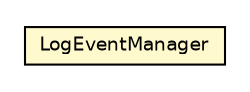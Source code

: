 #!/usr/local/bin/dot
#
# Class diagram 
# Generated by UMLGraph version R5_6 (http://www.umlgraph.org/)
#

digraph G {
	edge [fontname="Helvetica",fontsize=10,labelfontname="Helvetica",labelfontsize=10];
	node [fontname="Helvetica",fontsize=10,shape=plaintext];
	nodesep=0.25;
	ranksep=0.5;
	// net.ljcomputing.logging.LogEventManager
	c91 [label=<<table title="net.ljcomputing.logging.LogEventManager" border="0" cellborder="1" cellspacing="0" cellpadding="2" port="p" bgcolor="lemonChiffon" href="./LogEventManager.html">
		<tr><td><table border="0" cellspacing="0" cellpadding="1">
<tr><td align="center" balign="center"> LogEventManager </td></tr>
		</table></td></tr>
		</table>>, URL="./LogEventManager.html", fontname="Helvetica", fontcolor="black", fontsize=9.0];
}


